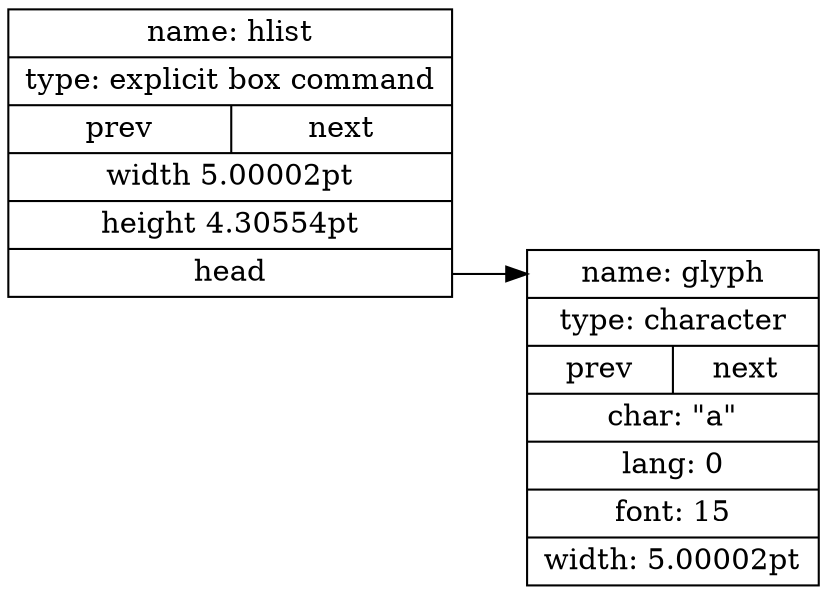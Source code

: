 digraph g {
graph [
rankdir = "LR"
];
node [ shape = "record"]
"n241" [ label = "<title> name: hlist | <sub> type: explicit box command  |  { <prev> prev |<next> next }|<width> width 5.00002pt|<height> height 4.30554pt|<head> head"]
"n241":head -> "n250":title
"n250" [ label = "<title> name: glyph | <sub> type: character  |  { <prev> prev |<next> next }|<char> char: \"a\"|<lang> lang: 0|<font> font: 15|<width> width: 5.00002pt"]
}
